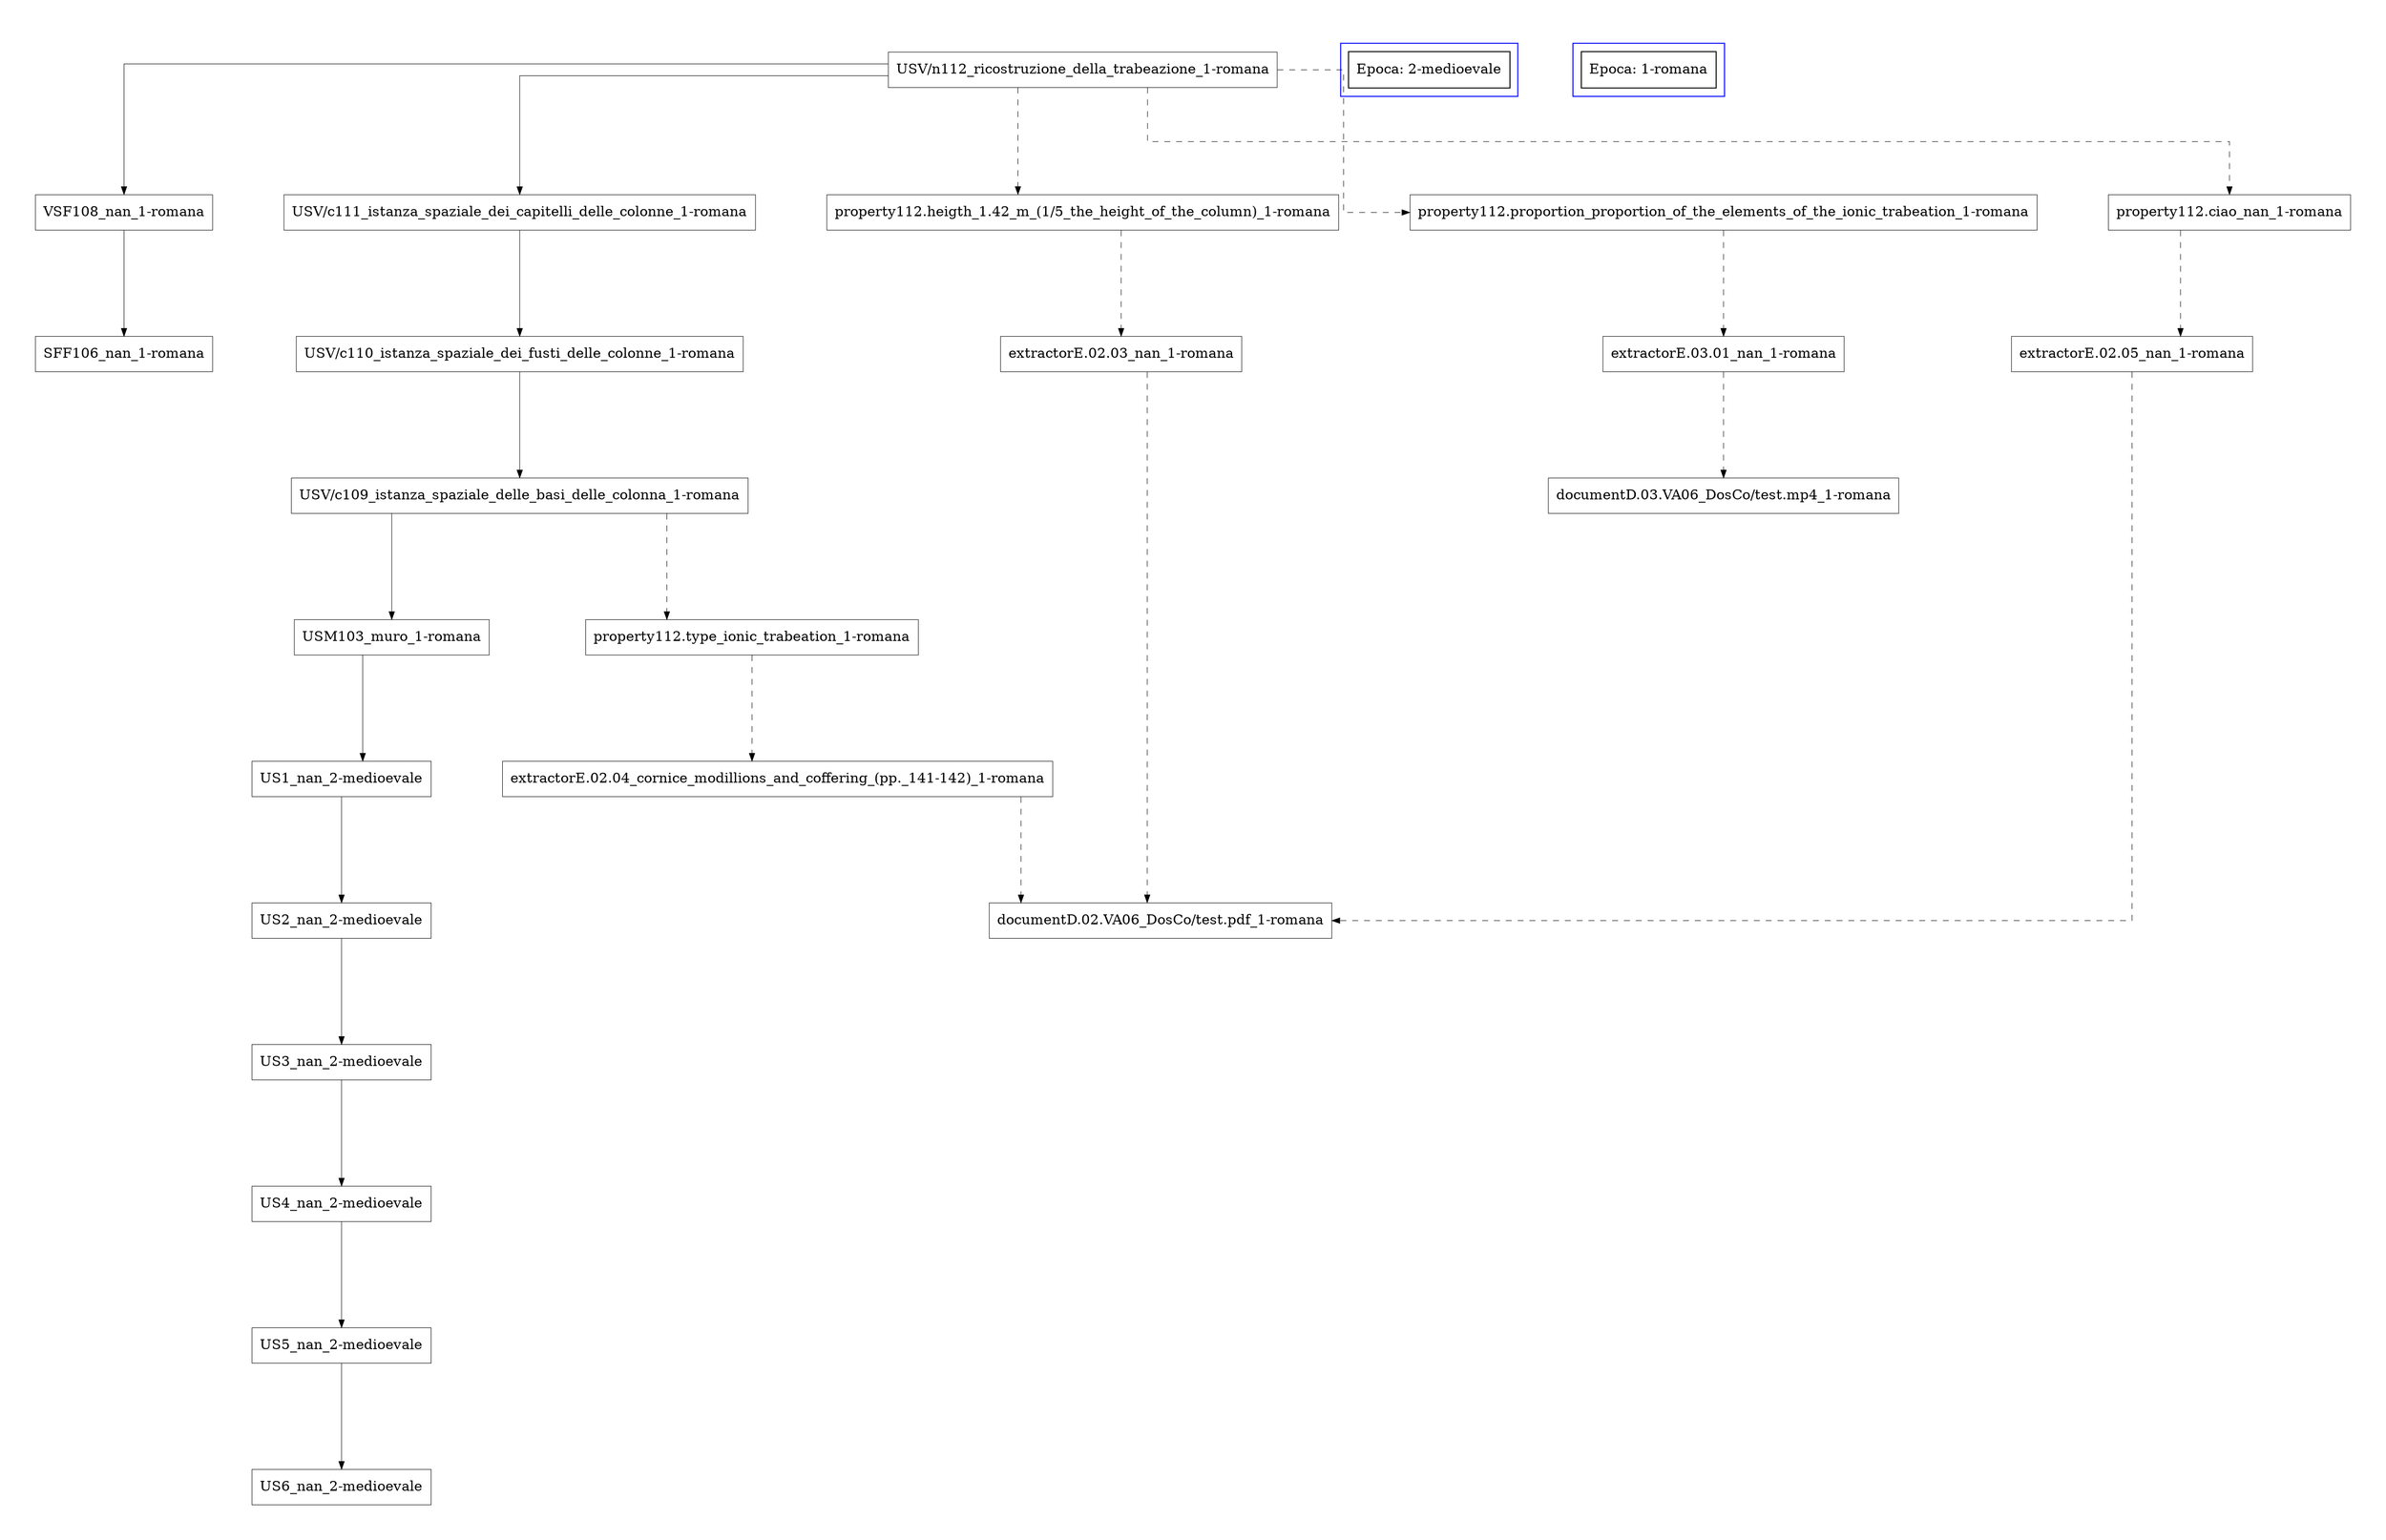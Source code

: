 digraph {
	graph [bb="0,0,2106.2,1493",
		compound=true,
		dpi=300,
		nodesep=1,
		pad=0.5,
		rankdir=TB,
		ranksep=1.5,
		splines=ortho
	];
	node [label="\N"];
	subgraph main1 {
		node [color=black,
			fillcolor=white,
			penwidth=.5,
			shape=box,
			style=filled
		];
		edge [arrowhead=none,
			arrowsize=.8,
			penwidth=.5,
			style=solid
		];
	}
	subgraph main {
		graph [rankdir=TB];
		node [color=black,
			fillcolor=white,
			penwidth=.5,
			shape=box,
			style=filled
		];
		edge [arrowhead=normal,
			arrowsize=.8,
			penwidth=.5,
			style=solid
		];
		"USV/c109_istanza_spaziale_delle_basi_delle_colonna_1-romana"	[height=0.5,
			pos="1103.5,1026",
			width=5.2535];
		"USM103_muro_1-romana"	[height=0.5,
			pos="1138.5,882",
			width=2.2639];
		"USV/c109_istanza_spaziale_delle_basi_delle_colonna_1-romana" -> "USM103_muro_1-romana"	[pos="e,1138.5,900.09 1138.5,1007.8 1138.5,1007.8 1138.5,908.09 1138.5,908.09"];
		"USV/n112_ricostruzione_della_trabeazione_1-romana"	[height=0.5,
			pos="951.5,1458.5",
			width=4.4097];
		"VSF108_nan_1-romana"	[height=0.5,
			pos="2031.5,1314",
			width=2.0764];
		"USV/n112_ricostruzione_della_trabeazione_1-romana" -> "VSF108_nan_1-romana"	[pos="e,2031.5,1332.4 1110.6,1464 1410.9,1464 2031.5,1464 2031.5,1464 2031.5,1464 2031.5,1340.4 2031.5,1340.4"];
		"USV/c111_istanza_spaziale_dei_capitelli_delle_colonne_1-romana"	[height=0.5,
			pos="1103.5,1314",
			width=5.3993];
		"USV/n112_ricostruzione_della_trabeazione_1-romana" -> "USV/c111_istanza_spaziale_dei_capitelli_delle_colonne_1-romana"	[pos="e,1009.7,1332.2 1009.7,1440.2 1009.7,1440.2 1009.7,1340.2 1009.7,1340.2"];
		"US1_nan_2-medioevale"	[height=0.5,
			pos="1161.5,738",
			width=2.066];
		"USM103_muro_1-romana" -> "US1_nan_2-medioevale"	[pos="e,1153.6,756.09 1153.6,863.76 1153.6,863.76 1153.6,764.09 1153.6,764.09"];
		"SFF106_nan_1-romana"	[height=0.5,
			pos="2031.5,1170",
			width=2.0556];
		"VSF108_nan_1-romana" -> "SFF106_nan_1-romana"	[pos="e,2031.5,1188.1 2031.5,1295.8 2031.5,1295.8 2031.5,1196.1 2031.5,1196.1"];
		"USV/c110_istanza_spaziale_dei_fusti_delle_colonne_1-romana"	[height=0.5,
			pos="1103.5,1170",
			width=5.1493];
		"USV/c111_istanza_spaziale_dei_capitelli_delle_colonne_1-romana" -> "USV/c110_istanza_spaziale_dei_fusti_delle_colonne_1-romana"	[pos="e,1103.5,1188.1 1103.5,1295.8 1103.5,1295.8 1103.5,1196.1 1103.5,1196.1"];
		"US2_nan_2-medioevale"	[height=0.5,
			pos="1161.5,594",
			width=2.066];
		"US1_nan_2-medioevale" -> "US2_nan_2-medioevale"	[pos="e,1161.5,612.09 1161.5,719.76 1161.5,719.76 1161.5,620.09 1161.5,620.09"];
		"USV/c110_istanza_spaziale_dei_fusti_delle_colonne_1-romana" -> "USV/c109_istanza_spaziale_delle_basi_delle_colonna_1-romana"	[pos="e,1103.5,1044.1 1103.5,1151.8 1103.5,1151.8 1103.5,1052.1 1103.5,1052.1"];
		"US3_nan_2-medioevale"	[height=0.5,
			pos="1161.5,450",
			width=2.066];
		"US2_nan_2-medioevale" -> "US3_nan_2-medioevale"	[pos="e,1161.5,468.09 1161.5,575.76 1161.5,575.76 1161.5,476.09 1161.5,476.09"];
		"US4_nan_2-medioevale"	[height=0.5,
			pos="1161.5,306",
			width=2.066];
		"US3_nan_2-medioevale" -> "US4_nan_2-medioevale"	[pos="e,1161.5,324.09 1161.5,431.76 1161.5,431.76 1161.5,332.09 1161.5,332.09"];
		"US5_nan_2-medioevale"	[height=0.5,
			pos="1161.5,162",
			width=2.066];
		"US4_nan_2-medioevale" -> "US5_nan_2-medioevale"	[pos="e,1161.5,180.09 1161.5,287.76 1161.5,287.76 1161.5,188.09 1161.5,188.09"];
		"US6_nan_2-medioevale"	[height=0.5,
			pos="1161.5,18",
			width=2.066];
		"US5_nan_2-medioevale" -> "US6_nan_2-medioevale"	[pos="e,1161.5,36.09 1161.5,143.76 1161.5,143.76 1161.5,44.09 1161.5,44.09"];
	}
	subgraph cluster1 {
		graph [bb="580.5,1432,728.5,1485",
			color=blue
		];
		node [fillcolor=white,
			gradientangle=90,
			label="Epoca: 2-medioevale",
			shape=record,
			style=filled
		];
		"Epoca: 2-medioevale"	[height=0.51389,
			pos="654.5,1458.5",
			rects="588.38,1440.5,720.62,1476.5",
			width=1.8368];
	}
	subgraph main2 {
		node [color=black,
			fillcolor=white,
			penwidth=.5,
			shape=box,
			style=filled
		];
		edge [arrowhead=normal,
			arrowsize=.8,
			penwidth=.5,
			style=dashed
		];
		"USV/c109_istanza_spaziale_delle_basi_delle_colonna_1-romana";
		"property112.type_ionic_trabeation_1-romana"	[height=0.5,
			pos="800.5,882",
			width=3.7326];
		"USV/c109_istanza_spaziale_delle_basi_delle_colonna_1-romana" -> "property112.type_ionic_trabeation_1-romana"	[pos="e,924.62,900.09 924.62,1007.8 924.62,1007.8 924.62,908.09 924.62,908.09"];
		"extractorE.02.04_cornice_modillions_and_coffering_(pp._141-142)_1-romana"	[height=0.5,
			pos="787.5,738",
			width=6.3264];
		"property112.type_ionic_trabeation_1-romana" -> "extractorE.02.04_cornice_modillions_and_coffering_(pp._141-142)_1-romana"	[pos="e,800.5,756.09 800.5,863.76 800.5,863.76 800.5,764.09 800.5,764.09"];
		"documentD.02.VA06_DosCo/test.pdf_1-romana"	[height=0.5,
			pos="450.5,594",
			width=4.0243];
		"extractorE.02.04_cornice_modillions_and_coffering_(pp._141-142)_1-romana" -> "documentD.02.VA06_DosCo/test.pdf_1-romana"	[pos="e,577.56,612.09 577.56,719.76 577.56,719.76 577.56,620.09 577.56,620.09"];
		"USV/n112_ricostruzione_della_trabeazione_1-romana";
		"property112.heigth_1.42_m_(1/5_the_height_of_the_column)_1-romana"	[height=0.5,
			pos="210.5,1314",
			width=5.8472];
		"USV/n112_ricostruzione_della_trabeazione_1-romana" -> "property112.heigth_1.42_m_(1/5_the_height_of_the_column)_1-romana"	[pos="e,412.94,1332.2 821.84,1440.2 821.84,1418.7 821.84,1386 821.84,1386 821.84,1386 412.94,1386 412.94,1386 412.94,1386 412.94,1340.2 \
412.94,1340.2"];
		"property112.proportion_proportion_of_the_elements_of_the_ionic_trabeation_1-romana"	[height=0.5,
			pos="1627.5,1314",
			width=7.1493];
		"USV/n112_ricostruzione_della_trabeazione_1-romana" -> "property112.proportion_proportion_of_the_elements_of_the_ionic_trabeation_1-romana"	[pos="e,1627.5,1332.3 1110.4,1452 1310.2,1452 1627.5,1452 1627.5,1452 1627.5,1452 1627.5,1340.3 1627.5,1340.3"];
		"property112.ciao_nan_1-romana"	[height=0.5,
			pos="592.5,1314",
			width=2.7535];
		"USV/n112_ricostruzione_della_trabeazione_1-romana" -> "property112.ciao_nan_1-romana"	[pos="e,692.05,1314 850.94,1440.2 850.94,1401.3 850.94,1314 850.94,1314 850.94,1314 700.05,1314 700.05,1314"];
		"extractorE.02.03_nan_1-romana"	[height=0.5,
			pos="224.5,1170",
			width=2.7118];
		"property112.heigth_1.42_m_(1/5_the_height_of_the_column)_1-romana" -> "extractorE.02.03_nan_1-romana"	[pos="e,224.5,1188.1 224.5,1295.8 224.5,1295.8 224.5,1196.1 224.5,1196.1"];
		"extractorE.03.01_nan_1-romana"	[height=0.5,
			pos="1627.5,1170",
			width=2.7118];
		"property112.proportion_proportion_of_the_elements_of_the_ionic_trabeation_1-romana" -> "extractorE.03.01_nan_1-romana"	[pos="e,1627.5,1188.1 1627.5,1295.8 1627.5,1295.8 1627.5,1196.1 1627.5,1196.1"];
		"extractorE.02.05_nan_1-romana"	[height=0.5,
			pos="521.5,1170",
			width=2.7118];
		"property112.ciao_nan_1-romana" -> "extractorE.02.05_nan_1-romana"	[pos="e,556.25,1188.1 556.25,1295.8 556.25,1295.8 556.25,1196.1 556.25,1196.1"];
		"extractorE.02.03_nan_1-romana" -> "documentD.02.VA06_DosCo/test.pdf_1-romana"	[pos="e,313.88,612.48 313.88,1151.8 313.88,1151.8 313.88,620.48 313.88,620.48"];
		"documentD.03.VA06_DosCo/test.mp4_1-romana"	[height=0.5,
			pos="1627.5,1026",
			width=4.0972];
		"extractorE.03.01_nan_1-romana" -> "documentD.03.VA06_DosCo/test.mp4_1-romana"	[pos="e,1627.5,1044.1 1627.5,1151.8 1627.5,1151.8 1627.5,1052.1 1627.5,1052.1"];
		"extractorE.02.05_nan_1-romana" -> "documentD.02.VA06_DosCo/test.pdf_1-romana"	[pos="e,491.81,612.48 491.81,1151.8 491.81,1151.8 491.81,620.48 491.81,620.48"];
	}
	subgraph cluster0 {
		graph [bb="396.5,1432,524.5,1485",
			color=blue
		];
		node [fillcolor=white,
			gradientangle=90,
			label="Epoca: 1-romana",
			shape=record,
			style=filled
		];
		"Epoca: 1-romana"	[height=0.51389,
			pos="460.5,1458.5",
			rects="404.88,1440.5,516.12,1476.5",
			width=1.5451];
	}
}
